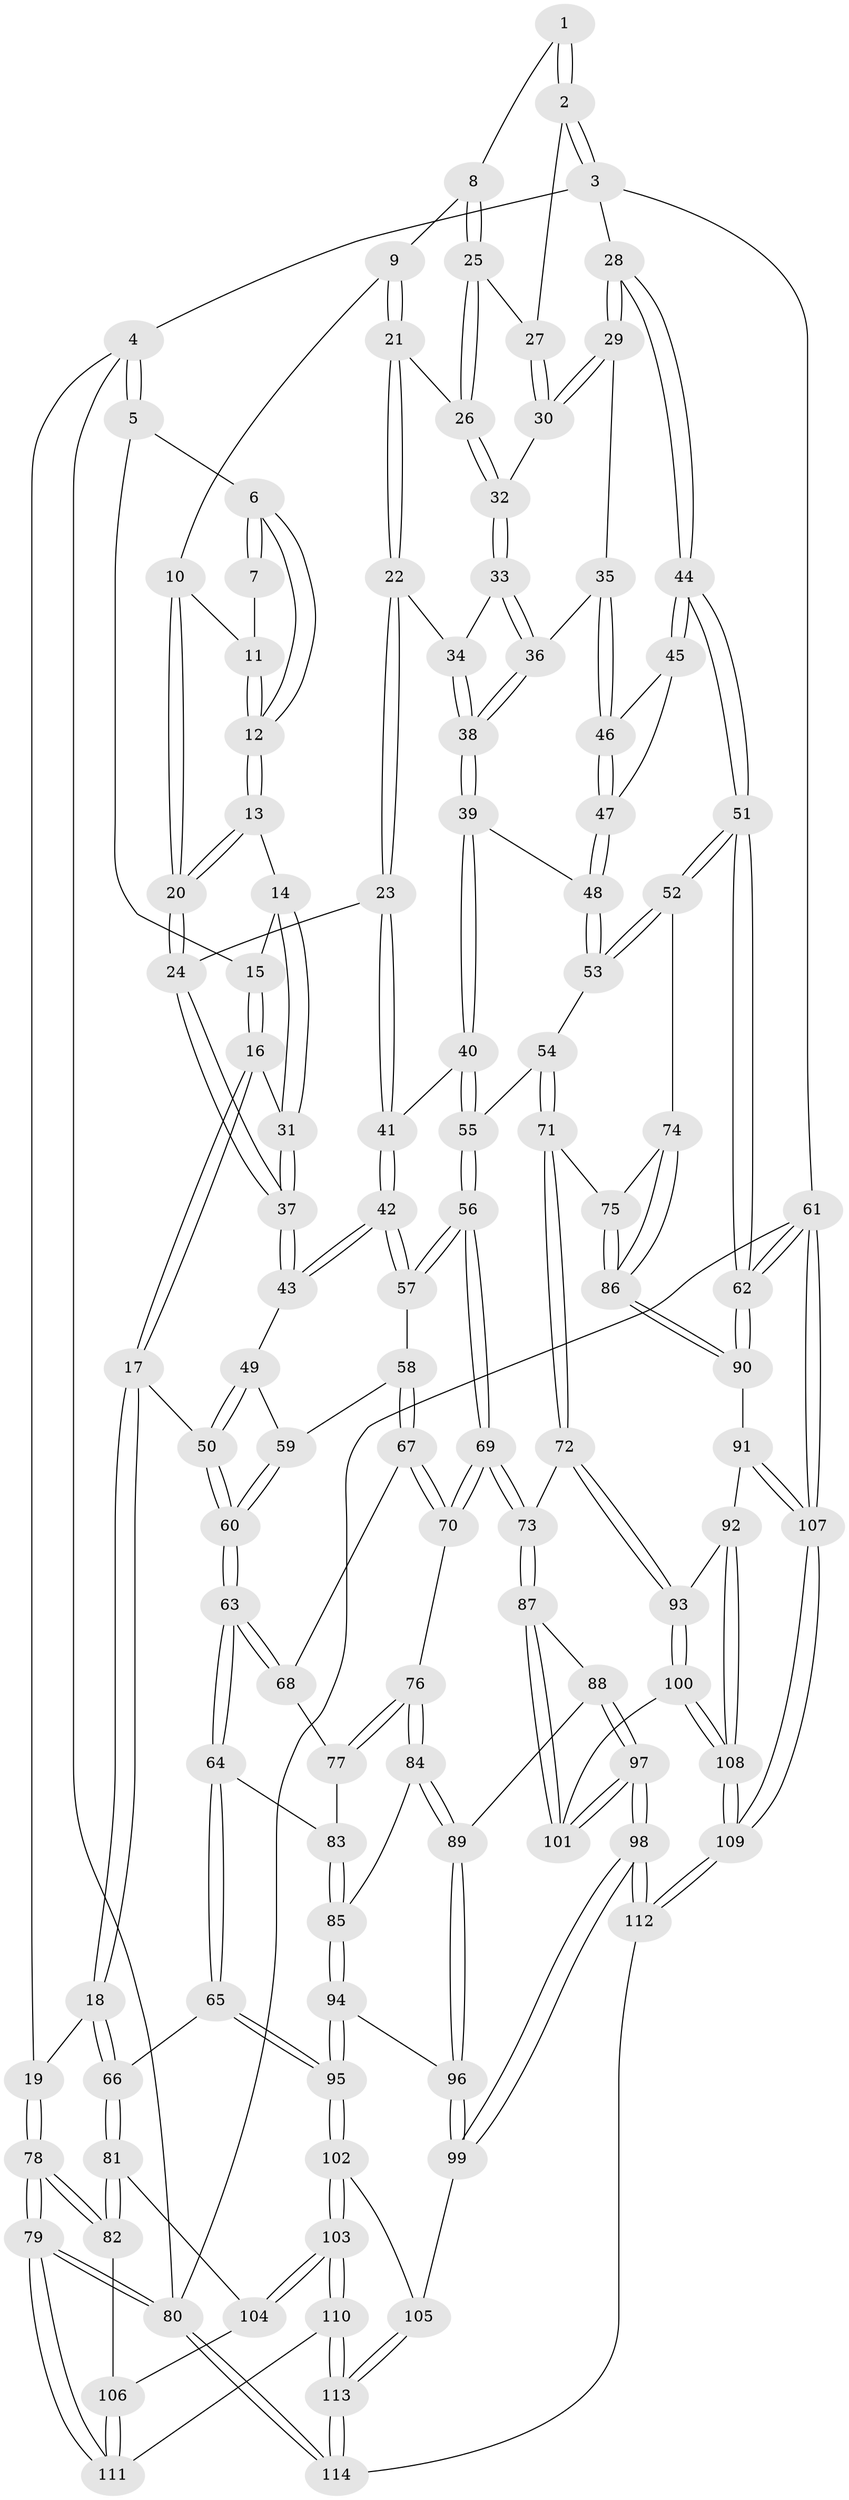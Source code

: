 // coarse degree distribution, {3: 0.3055555555555556, 2: 0.05555555555555555, 4: 0.4166666666666667, 5: 0.19444444444444445, 8: 0.027777777777777776}
// Generated by graph-tools (version 1.1) at 2025/38/03/04/25 23:38:23]
// undirected, 114 vertices, 282 edges
graph export_dot {
  node [color=gray90,style=filled];
  1 [pos="+0.8343512268603942+0"];
  2 [pos="+1+0"];
  3 [pos="+1+0"];
  4 [pos="+0+0"];
  5 [pos="+0.19266729985415296+0"];
  6 [pos="+0.455261936029487+0"];
  7 [pos="+0.6545029612538015+0"];
  8 [pos="+0.749543551178647+0.06825252786540958"];
  9 [pos="+0.7066231872653733+0.06333790882069294"];
  10 [pos="+0.7059630262805936+0.06302897583225577"];
  11 [pos="+0.694835166971575+0.03171576911543613"];
  12 [pos="+0.5087696163499358+0.006178698480931569"];
  13 [pos="+0.5219302743621815+0.08671931145108776"];
  14 [pos="+0.3445327475132155+0.10801219896691468"];
  15 [pos="+0.28115773786053405+0"];
  16 [pos="+0.26212321927099297+0.22995366705265147"];
  17 [pos="+0.0983364974241357+0.3061124483135241"];
  18 [pos="+0.0039054155335483585+0.2847491063007232"];
  19 [pos="+0+0.2580816576130482"];
  20 [pos="+0.5337429240486358+0.11982524436348123"];
  21 [pos="+0.692252705914424+0.1593416779368439"];
  22 [pos="+0.6704275032825459+0.18811687021718182"];
  23 [pos="+0.6073676376202601+0.19253438205067905"];
  24 [pos="+0.5343222762273553+0.13878547358009696"];
  25 [pos="+0.7794606814612051+0.08985184166880747"];
  26 [pos="+0.789819348914932+0.11344526944436768"];
  27 [pos="+0.8918276870120425+0"];
  28 [pos="+1+0"];
  29 [pos="+0.9690162070531794+0.15261064425098578"];
  30 [pos="+0.8492511430564362+0.1260763647346611"];
  31 [pos="+0.33914016007771325+0.21508280813067945"];
  32 [pos="+0.803275280208042+0.1294873799855484"];
  33 [pos="+0.7993114745677943+0.15121894720612203"];
  34 [pos="+0.6760830741781729+0.19096543985283992"];
  35 [pos="+0.9220416140141667+0.2211488353965055"];
  36 [pos="+0.7967163269490809+0.22880581529944688"];
  37 [pos="+0.43826490030165133+0.24375439564942875"];
  38 [pos="+0.7743302159776753+0.2600127688604822"];
  39 [pos="+0.7713950573989448+0.3080339350978262"];
  40 [pos="+0.7448973508379597+0.33716300374449537"];
  41 [pos="+0.6346409253036694+0.3257935152502552"];
  42 [pos="+0.5599215134492788+0.3950055602961928"];
  43 [pos="+0.45047035143895936+0.3245285816179153"];
  44 [pos="+1+0.2440686927701519"];
  45 [pos="+1+0.28911320860229156"];
  46 [pos="+0.9207610406701792+0.2656941385767438"];
  47 [pos="+0.9127462748841754+0.33031031530440913"];
  48 [pos="+0.9068551966846822+0.34098208452805295"];
  49 [pos="+0.42476956090084905+0.3496176461583257"];
  50 [pos="+0.21388614497592787+0.40317888898980714"];
  51 [pos="+1+0.4918997338714334"];
  52 [pos="+1+0.49261025889224797"];
  53 [pos="+0.9336269907539188+0.4356230940690123"];
  54 [pos="+0.8459170639794297+0.4830002256694304"];
  55 [pos="+0.7530606902068816+0.40517153533754363"];
  56 [pos="+0.6270888292183557+0.5240716853690037"];
  57 [pos="+0.5645380012516181+0.42371832584018493"];
  58 [pos="+0.4371219967507602+0.5015699832805512"];
  59 [pos="+0.41143080759951384+0.4196008788428759"];
  60 [pos="+0.26925955449097305+0.5054747571683561"];
  61 [pos="+1+1"];
  62 [pos="+1+0.7776591305406038"];
  63 [pos="+0.2823721130748373+0.5467226991292528"];
  64 [pos="+0.273469352157924+0.5979887603742166"];
  65 [pos="+0.2531689800811458+0.6470978350287587"];
  66 [pos="+0.16307280649819803+0.6732598598941764"];
  67 [pos="+0.43169368780664813+0.5139059774052758"];
  68 [pos="+0.42623705247131355+0.5169690249779169"];
  69 [pos="+0.6328236137085628+0.5771876507179043"];
  70 [pos="+0.527066722980346+0.5825237884788843"];
  71 [pos="+0.8093298710722598+0.5831983071756911"];
  72 [pos="+0.7478443170442249+0.6310348785827592"];
  73 [pos="+0.6662023086297717+0.6246161724655009"];
  74 [pos="+0.9951506030527075+0.5674268406336511"];
  75 [pos="+0.8959036357791315+0.6052300737509846"];
  76 [pos="+0.4733980556374298+0.62218492427533"];
  77 [pos="+0.4338024189127532+0.6056764749673804"];
  78 [pos="+0+0.744454510822856"];
  79 [pos="+0+1"];
  80 [pos="+0+1"];
  81 [pos="+0.13141151750602756+0.6933825479554254"];
  82 [pos="+0+0.7291801693160486"];
  83 [pos="+0.4093553162898302+0.6134226042739533"];
  84 [pos="+0.46692197834311633+0.6509991925448412"];
  85 [pos="+0.43110372500524774+0.6963504412077932"];
  86 [pos="+0.9527130007600269+0.7099072545349161"];
  87 [pos="+0.6539058327245685+0.6469754081939376"];
  88 [pos="+0.5660452604205221+0.705424628045409"];
  89 [pos="+0.560581199319239+0.7074748795274175"];
  90 [pos="+0.9547576781886709+0.720715287264676"];
  91 [pos="+0.8974761380203001+0.7552415719228068"];
  92 [pos="+0.8601440678752519+0.7533784979922147"];
  93 [pos="+0.7797942996865319+0.6792687369547027"];
  94 [pos="+0.4176409387708032+0.7235911537712101"];
  95 [pos="+0.32512302755433814+0.7325827066710757"];
  96 [pos="+0.482243814133515+0.7610318209747559"];
  97 [pos="+0.583482855036969+0.8994597904672341"];
  98 [pos="+0.5621047273444247+0.9231569761416195"];
  99 [pos="+0.4909458218579057+0.8119416400131966"];
  100 [pos="+0.7318756006464364+0.8476985759934181"];
  101 [pos="+0.6595930700574867+0.8363641139687926"];
  102 [pos="+0.3219087719004146+0.7995652835197752"];
  103 [pos="+0.21455105577114533+0.8661429219525885"];
  104 [pos="+0.16466638105260223+0.7798707248310401"];
  105 [pos="+0.3552279533415958+0.8540828415311168"];
  106 [pos="+0.13224876669264637+0.8523695854500658"];
  107 [pos="+1+1"];
  108 [pos="+0.7932695816925012+0.8828649199547005"];
  109 [pos="+0.9460892479187236+1"];
  110 [pos="+0.1970202028701275+0.9121932540130584"];
  111 [pos="+0.16761053319758626+0.9163217931564354"];
  112 [pos="+0.5109680285680903+1"];
  113 [pos="+0.41298636507000885+1"];
  114 [pos="+0.43494541365352873+1"];
  1 -- 2;
  1 -- 2;
  1 -- 8;
  2 -- 3;
  2 -- 3;
  2 -- 27;
  3 -- 4;
  3 -- 28;
  3 -- 61;
  4 -- 5;
  4 -- 5;
  4 -- 19;
  4 -- 80;
  5 -- 6;
  5 -- 15;
  6 -- 7;
  6 -- 7;
  6 -- 12;
  6 -- 12;
  7 -- 11;
  8 -- 9;
  8 -- 25;
  8 -- 25;
  9 -- 10;
  9 -- 21;
  9 -- 21;
  10 -- 11;
  10 -- 20;
  10 -- 20;
  11 -- 12;
  11 -- 12;
  12 -- 13;
  12 -- 13;
  13 -- 14;
  13 -- 20;
  13 -- 20;
  14 -- 15;
  14 -- 31;
  14 -- 31;
  15 -- 16;
  15 -- 16;
  16 -- 17;
  16 -- 17;
  16 -- 31;
  17 -- 18;
  17 -- 18;
  17 -- 50;
  18 -- 19;
  18 -- 66;
  18 -- 66;
  19 -- 78;
  19 -- 78;
  20 -- 24;
  20 -- 24;
  21 -- 22;
  21 -- 22;
  21 -- 26;
  22 -- 23;
  22 -- 23;
  22 -- 34;
  23 -- 24;
  23 -- 41;
  23 -- 41;
  24 -- 37;
  24 -- 37;
  25 -- 26;
  25 -- 26;
  25 -- 27;
  26 -- 32;
  26 -- 32;
  27 -- 30;
  27 -- 30;
  28 -- 29;
  28 -- 29;
  28 -- 44;
  28 -- 44;
  29 -- 30;
  29 -- 30;
  29 -- 35;
  30 -- 32;
  31 -- 37;
  31 -- 37;
  32 -- 33;
  32 -- 33;
  33 -- 34;
  33 -- 36;
  33 -- 36;
  34 -- 38;
  34 -- 38;
  35 -- 36;
  35 -- 46;
  35 -- 46;
  36 -- 38;
  36 -- 38;
  37 -- 43;
  37 -- 43;
  38 -- 39;
  38 -- 39;
  39 -- 40;
  39 -- 40;
  39 -- 48;
  40 -- 41;
  40 -- 55;
  40 -- 55;
  41 -- 42;
  41 -- 42;
  42 -- 43;
  42 -- 43;
  42 -- 57;
  42 -- 57;
  43 -- 49;
  44 -- 45;
  44 -- 45;
  44 -- 51;
  44 -- 51;
  45 -- 46;
  45 -- 47;
  46 -- 47;
  46 -- 47;
  47 -- 48;
  47 -- 48;
  48 -- 53;
  48 -- 53;
  49 -- 50;
  49 -- 50;
  49 -- 59;
  50 -- 60;
  50 -- 60;
  51 -- 52;
  51 -- 52;
  51 -- 62;
  51 -- 62;
  52 -- 53;
  52 -- 53;
  52 -- 74;
  53 -- 54;
  54 -- 55;
  54 -- 71;
  54 -- 71;
  55 -- 56;
  55 -- 56;
  56 -- 57;
  56 -- 57;
  56 -- 69;
  56 -- 69;
  57 -- 58;
  58 -- 59;
  58 -- 67;
  58 -- 67;
  59 -- 60;
  59 -- 60;
  60 -- 63;
  60 -- 63;
  61 -- 62;
  61 -- 62;
  61 -- 107;
  61 -- 107;
  61 -- 80;
  62 -- 90;
  62 -- 90;
  63 -- 64;
  63 -- 64;
  63 -- 68;
  63 -- 68;
  64 -- 65;
  64 -- 65;
  64 -- 83;
  65 -- 66;
  65 -- 95;
  65 -- 95;
  66 -- 81;
  66 -- 81;
  67 -- 68;
  67 -- 70;
  67 -- 70;
  68 -- 77;
  69 -- 70;
  69 -- 70;
  69 -- 73;
  69 -- 73;
  70 -- 76;
  71 -- 72;
  71 -- 72;
  71 -- 75;
  72 -- 73;
  72 -- 93;
  72 -- 93;
  73 -- 87;
  73 -- 87;
  74 -- 75;
  74 -- 86;
  74 -- 86;
  75 -- 86;
  75 -- 86;
  76 -- 77;
  76 -- 77;
  76 -- 84;
  76 -- 84;
  77 -- 83;
  78 -- 79;
  78 -- 79;
  78 -- 82;
  78 -- 82;
  79 -- 80;
  79 -- 80;
  79 -- 111;
  79 -- 111;
  80 -- 114;
  80 -- 114;
  81 -- 82;
  81 -- 82;
  81 -- 104;
  82 -- 106;
  83 -- 85;
  83 -- 85;
  84 -- 85;
  84 -- 89;
  84 -- 89;
  85 -- 94;
  85 -- 94;
  86 -- 90;
  86 -- 90;
  87 -- 88;
  87 -- 101;
  87 -- 101;
  88 -- 89;
  88 -- 97;
  88 -- 97;
  89 -- 96;
  89 -- 96;
  90 -- 91;
  91 -- 92;
  91 -- 107;
  91 -- 107;
  92 -- 93;
  92 -- 108;
  92 -- 108;
  93 -- 100;
  93 -- 100;
  94 -- 95;
  94 -- 95;
  94 -- 96;
  95 -- 102;
  95 -- 102;
  96 -- 99;
  96 -- 99;
  97 -- 98;
  97 -- 98;
  97 -- 101;
  97 -- 101;
  98 -- 99;
  98 -- 99;
  98 -- 112;
  98 -- 112;
  99 -- 105;
  100 -- 101;
  100 -- 108;
  100 -- 108;
  102 -- 103;
  102 -- 103;
  102 -- 105;
  103 -- 104;
  103 -- 104;
  103 -- 110;
  103 -- 110;
  104 -- 106;
  105 -- 113;
  105 -- 113;
  106 -- 111;
  106 -- 111;
  107 -- 109;
  107 -- 109;
  108 -- 109;
  108 -- 109;
  109 -- 112;
  109 -- 112;
  110 -- 111;
  110 -- 113;
  110 -- 113;
  112 -- 114;
  113 -- 114;
  113 -- 114;
}

